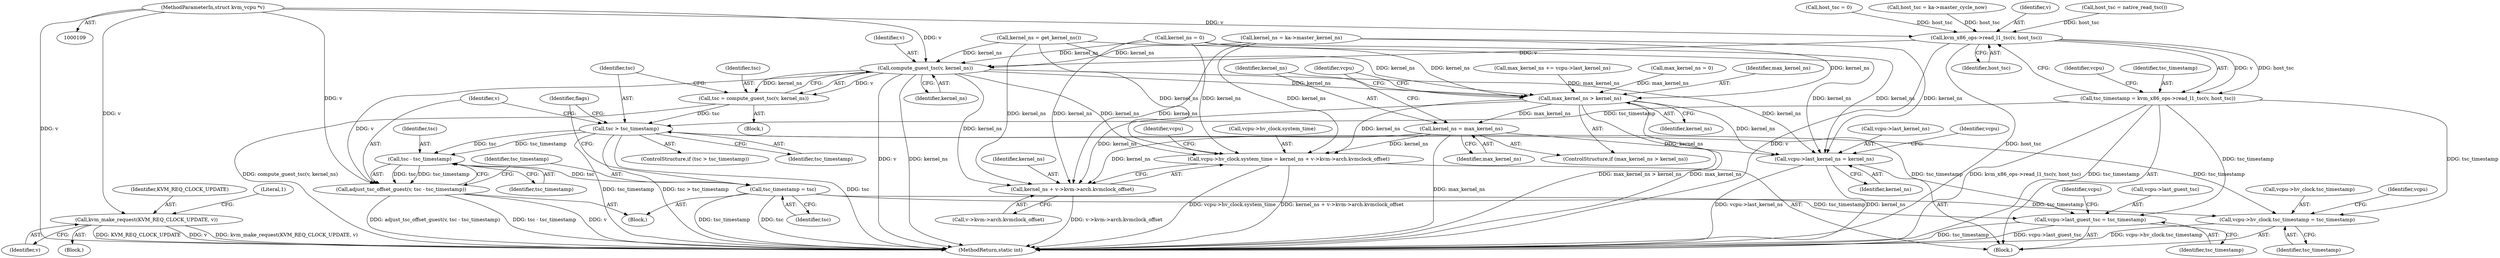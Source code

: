 digraph "0_linux_0b79459b482e85cb7426aa7da683a9f2c97aeae1_0@pointer" {
"1000110" [label="(MethodParameterIn,struct kvm_vcpu *v)"];
"1000185" [label="(Call,kvm_make_request(KVM_REQ_CLOCK_UPDATE, v))"];
"1000202" [label="(Call,kvm_x86_ops->read_l1_tsc(v, host_tsc))"];
"1000200" [label="(Call,tsc_timestamp = kvm_x86_ops->read_l1_tsc(v, host_tsc))"];
"1000217" [label="(Call,tsc > tsc_timestamp)"];
"1000223" [label="(Call,tsc - tsc_timestamp)"];
"1000221" [label="(Call,adjust_tsc_offset_guest(v, tsc - tsc_timestamp))"];
"1000226" [label="(Call,tsc_timestamp = tsc)"];
"1000319" [label="(Call,vcpu->hv_clock.tsc_timestamp = tsc_timestamp)"];
"1000346" [label="(Call,vcpu->last_guest_tsc = tsc_timestamp)"];
"1000213" [label="(Call,compute_guest_tsc(v, kernel_ns))"];
"1000211" [label="(Call,tsc = compute_guest_tsc(v, kernel_ns))"];
"1000313" [label="(Call,max_kernel_ns > kernel_ns)"];
"1000316" [label="(Call,kernel_ns = max_kernel_ns)"];
"1000326" [label="(Call,vcpu->hv_clock.system_time = kernel_ns + v->kvm->arch.kvmclock_offset)"];
"1000332" [label="(Call,kernel_ns + v->kvm->arch.kvmclock_offset)"];
"1000341" [label="(Call,vcpu->last_kernel_ns = kernel_ns)"];
"1000424" [label="(MethodReturn,static int)"];
"1000327" [label="(Call,vcpu->hv_clock.system_time)"];
"1000334" [label="(Call,v->kvm->arch.kvmclock_offset)"];
"1000226" [label="(Call,tsc_timestamp = tsc)"];
"1000320" [label="(Call,vcpu->hv_clock.tsc_timestamp)"];
"1000354" [label="(Identifier,vcpu)"];
"1000228" [label="(Identifier,tsc)"];
"1000140" [label="(Call,host_tsc = 0)"];
"1000200" [label="(Call,tsc_timestamp = kvm_x86_ops->read_l1_tsc(v, host_tsc))"];
"1000315" [label="(Identifier,kernel_ns)"];
"1000110" [label="(MethodParameterIn,struct kvm_vcpu *v)"];
"1000314" [label="(Identifier,max_kernel_ns)"];
"1000156" [label="(Call,host_tsc = ka->master_cycle_now)"];
"1000316" [label="(Call,kernel_ns = max_kernel_ns)"];
"1000348" [label="(Identifier,vcpu)"];
"1000273" [label="(Call,max_kernel_ns += vcpu->last_kernel_ns)"];
"1000227" [label="(Identifier,tsc_timestamp)"];
"1000186" [label="(Identifier,KVM_REQ_CLOCK_UPDATE)"];
"1000319" [label="(Call,vcpu->hv_clock.tsc_timestamp = tsc_timestamp)"];
"1000203" [label="(Identifier,v)"];
"1000325" [label="(Identifier,tsc_timestamp)"];
"1000161" [label="(Call,kernel_ns = ka->master_kernel_ns)"];
"1000346" [label="(Call,vcpu->last_guest_tsc = tsc_timestamp)"];
"1000332" [label="(Call,kernel_ns + v->kvm->arch.kvmclock_offset)"];
"1000312" [label="(ControlStructure,if (max_kernel_ns > kernel_ns))"];
"1000223" [label="(Call,tsc - tsc_timestamp)"];
"1000317" [label="(Identifier,kernel_ns)"];
"1000216" [label="(ControlStructure,if (tsc > tsc_timestamp))"];
"1000219" [label="(Identifier,tsc_timestamp)"];
"1000111" [label="(Block,)"];
"1000347" [label="(Call,vcpu->last_guest_tsc)"];
"1000209" [label="(Block,)"];
"1000185" [label="(Call,kvm_make_request(KVM_REQ_CLOCK_UPDATE, v))"];
"1000222" [label="(Identifier,v)"];
"1000202" [label="(Call,kvm_x86_ops->read_l1_tsc(v, host_tsc))"];
"1000221" [label="(Call,adjust_tsc_offset_guest(v, tsc - tsc_timestamp))"];
"1000230" [label="(Identifier,flags)"];
"1000211" [label="(Call,tsc = compute_guest_tsc(v, kernel_ns))"];
"1000215" [label="(Identifier,kernel_ns)"];
"1000197" [label="(Call,kernel_ns = get_kernel_ns())"];
"1000220" [label="(Block,)"];
"1000313" [label="(Call,max_kernel_ns > kernel_ns)"];
"1000342" [label="(Call,vcpu->last_kernel_ns)"];
"1000187" [label="(Identifier,v)"];
"1000189" [label="(Literal,1)"];
"1000326" [label="(Call,vcpu->hv_clock.system_time = kernel_ns + v->kvm->arch.kvmclock_offset)"];
"1000207" [label="(Identifier,vcpu)"];
"1000238" [label="(Call,max_kernel_ns = 0)"];
"1000345" [label="(Identifier,kernel_ns)"];
"1000225" [label="(Identifier,tsc_timestamp)"];
"1000201" [label="(Identifier,tsc_timestamp)"];
"1000341" [label="(Call,vcpu->last_kernel_ns = kernel_ns)"];
"1000329" [label="(Identifier,vcpu)"];
"1000333" [label="(Identifier,kernel_ns)"];
"1000214" [label="(Identifier,v)"];
"1000212" [label="(Identifier,tsc)"];
"1000318" [label="(Identifier,max_kernel_ns)"];
"1000137" [label="(Call,kernel_ns = 0)"];
"1000204" [label="(Identifier,host_tsc)"];
"1000217" [label="(Call,tsc > tsc_timestamp)"];
"1000224" [label="(Identifier,tsc)"];
"1000322" [label="(Identifier,vcpu)"];
"1000343" [label="(Identifier,vcpu)"];
"1000218" [label="(Identifier,tsc)"];
"1000213" [label="(Call,compute_guest_tsc(v, kernel_ns))"];
"1000194" [label="(Call,host_tsc = native_read_tsc())"];
"1000182" [label="(Block,)"];
"1000350" [label="(Identifier,tsc_timestamp)"];
"1000110" -> "1000109"  [label="AST: "];
"1000110" -> "1000424"  [label="DDG: v"];
"1000110" -> "1000185"  [label="DDG: v"];
"1000110" -> "1000202"  [label="DDG: v"];
"1000110" -> "1000213"  [label="DDG: v"];
"1000110" -> "1000221"  [label="DDG: v"];
"1000185" -> "1000182"  [label="AST: "];
"1000185" -> "1000187"  [label="CFG: "];
"1000186" -> "1000185"  [label="AST: "];
"1000187" -> "1000185"  [label="AST: "];
"1000189" -> "1000185"  [label="CFG: "];
"1000185" -> "1000424"  [label="DDG: KVM_REQ_CLOCK_UPDATE"];
"1000185" -> "1000424"  [label="DDG: v"];
"1000185" -> "1000424"  [label="DDG: kvm_make_request(KVM_REQ_CLOCK_UPDATE, v)"];
"1000202" -> "1000200"  [label="AST: "];
"1000202" -> "1000204"  [label="CFG: "];
"1000203" -> "1000202"  [label="AST: "];
"1000204" -> "1000202"  [label="AST: "];
"1000200" -> "1000202"  [label="CFG: "];
"1000202" -> "1000424"  [label="DDG: v"];
"1000202" -> "1000424"  [label="DDG: host_tsc"];
"1000202" -> "1000200"  [label="DDG: v"];
"1000202" -> "1000200"  [label="DDG: host_tsc"];
"1000156" -> "1000202"  [label="DDG: host_tsc"];
"1000140" -> "1000202"  [label="DDG: host_tsc"];
"1000194" -> "1000202"  [label="DDG: host_tsc"];
"1000202" -> "1000213"  [label="DDG: v"];
"1000200" -> "1000111"  [label="AST: "];
"1000201" -> "1000200"  [label="AST: "];
"1000207" -> "1000200"  [label="CFG: "];
"1000200" -> "1000424"  [label="DDG: tsc_timestamp"];
"1000200" -> "1000424"  [label="DDG: kvm_x86_ops->read_l1_tsc(v, host_tsc)"];
"1000200" -> "1000217"  [label="DDG: tsc_timestamp"];
"1000200" -> "1000319"  [label="DDG: tsc_timestamp"];
"1000200" -> "1000346"  [label="DDG: tsc_timestamp"];
"1000217" -> "1000216"  [label="AST: "];
"1000217" -> "1000219"  [label="CFG: "];
"1000218" -> "1000217"  [label="AST: "];
"1000219" -> "1000217"  [label="AST: "];
"1000222" -> "1000217"  [label="CFG: "];
"1000230" -> "1000217"  [label="CFG: "];
"1000217" -> "1000424"  [label="DDG: tsc_timestamp"];
"1000217" -> "1000424"  [label="DDG: tsc > tsc_timestamp"];
"1000217" -> "1000424"  [label="DDG: tsc"];
"1000211" -> "1000217"  [label="DDG: tsc"];
"1000217" -> "1000223"  [label="DDG: tsc"];
"1000217" -> "1000223"  [label="DDG: tsc_timestamp"];
"1000217" -> "1000319"  [label="DDG: tsc_timestamp"];
"1000217" -> "1000346"  [label="DDG: tsc_timestamp"];
"1000223" -> "1000221"  [label="AST: "];
"1000223" -> "1000225"  [label="CFG: "];
"1000224" -> "1000223"  [label="AST: "];
"1000225" -> "1000223"  [label="AST: "];
"1000221" -> "1000223"  [label="CFG: "];
"1000223" -> "1000221"  [label="DDG: tsc"];
"1000223" -> "1000221"  [label="DDG: tsc_timestamp"];
"1000223" -> "1000226"  [label="DDG: tsc"];
"1000221" -> "1000220"  [label="AST: "];
"1000222" -> "1000221"  [label="AST: "];
"1000227" -> "1000221"  [label="CFG: "];
"1000221" -> "1000424"  [label="DDG: adjust_tsc_offset_guest(v, tsc - tsc_timestamp)"];
"1000221" -> "1000424"  [label="DDG: tsc - tsc_timestamp"];
"1000221" -> "1000424"  [label="DDG: v"];
"1000213" -> "1000221"  [label="DDG: v"];
"1000226" -> "1000220"  [label="AST: "];
"1000226" -> "1000228"  [label="CFG: "];
"1000227" -> "1000226"  [label="AST: "];
"1000228" -> "1000226"  [label="AST: "];
"1000230" -> "1000226"  [label="CFG: "];
"1000226" -> "1000424"  [label="DDG: tsc_timestamp"];
"1000226" -> "1000424"  [label="DDG: tsc"];
"1000226" -> "1000319"  [label="DDG: tsc_timestamp"];
"1000226" -> "1000346"  [label="DDG: tsc_timestamp"];
"1000319" -> "1000111"  [label="AST: "];
"1000319" -> "1000325"  [label="CFG: "];
"1000320" -> "1000319"  [label="AST: "];
"1000325" -> "1000319"  [label="AST: "];
"1000329" -> "1000319"  [label="CFG: "];
"1000319" -> "1000424"  [label="DDG: vcpu->hv_clock.tsc_timestamp"];
"1000346" -> "1000111"  [label="AST: "];
"1000346" -> "1000350"  [label="CFG: "];
"1000347" -> "1000346"  [label="AST: "];
"1000350" -> "1000346"  [label="AST: "];
"1000354" -> "1000346"  [label="CFG: "];
"1000346" -> "1000424"  [label="DDG: vcpu->last_guest_tsc"];
"1000346" -> "1000424"  [label="DDG: tsc_timestamp"];
"1000213" -> "1000211"  [label="AST: "];
"1000213" -> "1000215"  [label="CFG: "];
"1000214" -> "1000213"  [label="AST: "];
"1000215" -> "1000213"  [label="AST: "];
"1000211" -> "1000213"  [label="CFG: "];
"1000213" -> "1000424"  [label="DDG: v"];
"1000213" -> "1000424"  [label="DDG: kernel_ns"];
"1000213" -> "1000211"  [label="DDG: v"];
"1000213" -> "1000211"  [label="DDG: kernel_ns"];
"1000137" -> "1000213"  [label="DDG: kernel_ns"];
"1000161" -> "1000213"  [label="DDG: kernel_ns"];
"1000197" -> "1000213"  [label="DDG: kernel_ns"];
"1000213" -> "1000313"  [label="DDG: kernel_ns"];
"1000213" -> "1000326"  [label="DDG: kernel_ns"];
"1000213" -> "1000332"  [label="DDG: kernel_ns"];
"1000213" -> "1000341"  [label="DDG: kernel_ns"];
"1000211" -> "1000209"  [label="AST: "];
"1000212" -> "1000211"  [label="AST: "];
"1000218" -> "1000211"  [label="CFG: "];
"1000211" -> "1000424"  [label="DDG: compute_guest_tsc(v, kernel_ns)"];
"1000313" -> "1000312"  [label="AST: "];
"1000313" -> "1000315"  [label="CFG: "];
"1000314" -> "1000313"  [label="AST: "];
"1000315" -> "1000313"  [label="AST: "];
"1000317" -> "1000313"  [label="CFG: "];
"1000322" -> "1000313"  [label="CFG: "];
"1000313" -> "1000424"  [label="DDG: max_kernel_ns > kernel_ns"];
"1000313" -> "1000424"  [label="DDG: max_kernel_ns"];
"1000238" -> "1000313"  [label="DDG: max_kernel_ns"];
"1000273" -> "1000313"  [label="DDG: max_kernel_ns"];
"1000137" -> "1000313"  [label="DDG: kernel_ns"];
"1000161" -> "1000313"  [label="DDG: kernel_ns"];
"1000197" -> "1000313"  [label="DDG: kernel_ns"];
"1000313" -> "1000316"  [label="DDG: max_kernel_ns"];
"1000313" -> "1000326"  [label="DDG: kernel_ns"];
"1000313" -> "1000332"  [label="DDG: kernel_ns"];
"1000313" -> "1000341"  [label="DDG: kernel_ns"];
"1000316" -> "1000312"  [label="AST: "];
"1000316" -> "1000318"  [label="CFG: "];
"1000317" -> "1000316"  [label="AST: "];
"1000318" -> "1000316"  [label="AST: "];
"1000322" -> "1000316"  [label="CFG: "];
"1000316" -> "1000424"  [label="DDG: max_kernel_ns"];
"1000316" -> "1000326"  [label="DDG: kernel_ns"];
"1000316" -> "1000332"  [label="DDG: kernel_ns"];
"1000316" -> "1000341"  [label="DDG: kernel_ns"];
"1000326" -> "1000111"  [label="AST: "];
"1000326" -> "1000332"  [label="CFG: "];
"1000327" -> "1000326"  [label="AST: "];
"1000332" -> "1000326"  [label="AST: "];
"1000343" -> "1000326"  [label="CFG: "];
"1000326" -> "1000424"  [label="DDG: kernel_ns + v->kvm->arch.kvmclock_offset"];
"1000326" -> "1000424"  [label="DDG: vcpu->hv_clock.system_time"];
"1000137" -> "1000326"  [label="DDG: kernel_ns"];
"1000161" -> "1000326"  [label="DDG: kernel_ns"];
"1000197" -> "1000326"  [label="DDG: kernel_ns"];
"1000332" -> "1000334"  [label="CFG: "];
"1000333" -> "1000332"  [label="AST: "];
"1000334" -> "1000332"  [label="AST: "];
"1000332" -> "1000424"  [label="DDG: v->kvm->arch.kvmclock_offset"];
"1000137" -> "1000332"  [label="DDG: kernel_ns"];
"1000161" -> "1000332"  [label="DDG: kernel_ns"];
"1000197" -> "1000332"  [label="DDG: kernel_ns"];
"1000341" -> "1000111"  [label="AST: "];
"1000341" -> "1000345"  [label="CFG: "];
"1000342" -> "1000341"  [label="AST: "];
"1000345" -> "1000341"  [label="AST: "];
"1000348" -> "1000341"  [label="CFG: "];
"1000341" -> "1000424"  [label="DDG: vcpu->last_kernel_ns"];
"1000341" -> "1000424"  [label="DDG: kernel_ns"];
"1000137" -> "1000341"  [label="DDG: kernel_ns"];
"1000161" -> "1000341"  [label="DDG: kernel_ns"];
"1000197" -> "1000341"  [label="DDG: kernel_ns"];
}
